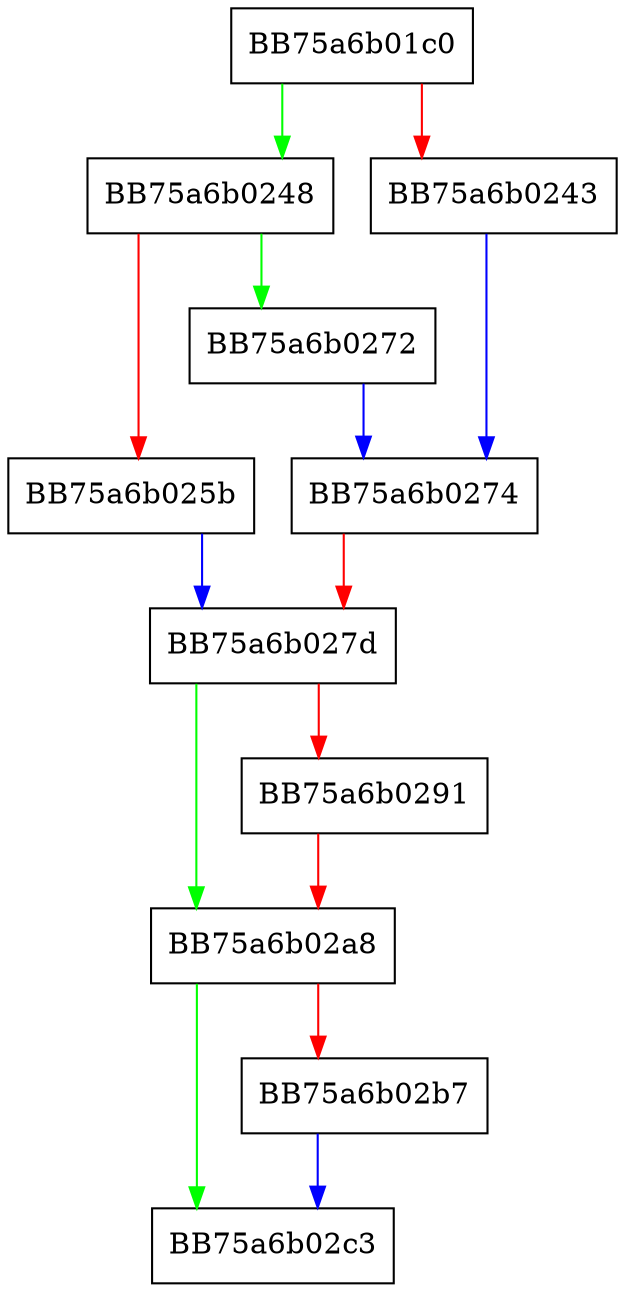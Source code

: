 digraph ADVAPI32_DLL_RegDeleteValueW {
  node [shape="box"];
  graph [splines=ortho];
  BB75a6b01c0 -> BB75a6b0248 [color="green"];
  BB75a6b01c0 -> BB75a6b0243 [color="red"];
  BB75a6b0243 -> BB75a6b0274 [color="blue"];
  BB75a6b0248 -> BB75a6b0272 [color="green"];
  BB75a6b0248 -> BB75a6b025b [color="red"];
  BB75a6b025b -> BB75a6b027d [color="blue"];
  BB75a6b0272 -> BB75a6b0274 [color="blue"];
  BB75a6b0274 -> BB75a6b027d [color="red"];
  BB75a6b027d -> BB75a6b02a8 [color="green"];
  BB75a6b027d -> BB75a6b0291 [color="red"];
  BB75a6b0291 -> BB75a6b02a8 [color="red"];
  BB75a6b02a8 -> BB75a6b02c3 [color="green"];
  BB75a6b02a8 -> BB75a6b02b7 [color="red"];
  BB75a6b02b7 -> BB75a6b02c3 [color="blue"];
}